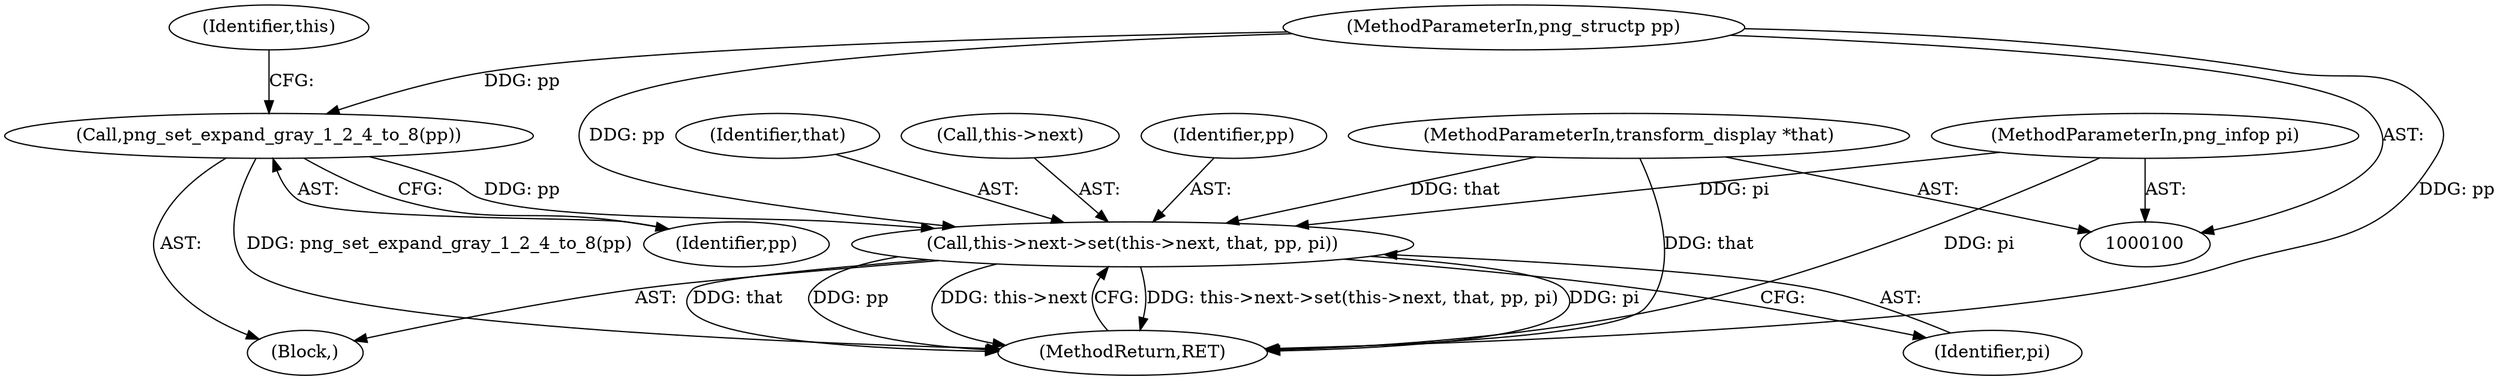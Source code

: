 digraph "1_Android_9d4853418ab2f754c2b63e091c29c5529b8b86ca_66@pointer" {
"1000108" [label="(Call,this->next->set(this->next, that, pp, pi))"];
"1000102" [label="(MethodParameterIn,transform_display *that)"];
"1000106" [label="(Call,png_set_expand_gray_1_2_4_to_8(pp))"];
"1000103" [label="(MethodParameterIn,png_structp pp)"];
"1000104" [label="(MethodParameterIn,png_infop pi)"];
"1000108" [label="(Call,this->next->set(this->next, that, pp, pi))"];
"1000104" [label="(MethodParameterIn,png_infop pi)"];
"1000115" [label="(MethodReturn,RET)"];
"1000105" [label="(Block,)"];
"1000112" [label="(Identifier,that)"];
"1000114" [label="(Identifier,pi)"];
"1000103" [label="(MethodParameterIn,png_structp pp)"];
"1000110" [label="(Identifier,this)"];
"1000109" [label="(Call,this->next)"];
"1000107" [label="(Identifier,pp)"];
"1000106" [label="(Call,png_set_expand_gray_1_2_4_to_8(pp))"];
"1000102" [label="(MethodParameterIn,transform_display *that)"];
"1000113" [label="(Identifier,pp)"];
"1000108" -> "1000105"  [label="AST: "];
"1000108" -> "1000114"  [label="CFG: "];
"1000109" -> "1000108"  [label="AST: "];
"1000112" -> "1000108"  [label="AST: "];
"1000113" -> "1000108"  [label="AST: "];
"1000114" -> "1000108"  [label="AST: "];
"1000115" -> "1000108"  [label="CFG: "];
"1000108" -> "1000115"  [label="DDG: this->next->set(this->next, that, pp, pi)"];
"1000108" -> "1000115"  [label="DDG: pi"];
"1000108" -> "1000115"  [label="DDG: that"];
"1000108" -> "1000115"  [label="DDG: pp"];
"1000108" -> "1000115"  [label="DDG: this->next"];
"1000102" -> "1000108"  [label="DDG: that"];
"1000106" -> "1000108"  [label="DDG: pp"];
"1000103" -> "1000108"  [label="DDG: pp"];
"1000104" -> "1000108"  [label="DDG: pi"];
"1000102" -> "1000100"  [label="AST: "];
"1000102" -> "1000115"  [label="DDG: that"];
"1000106" -> "1000105"  [label="AST: "];
"1000106" -> "1000107"  [label="CFG: "];
"1000107" -> "1000106"  [label="AST: "];
"1000110" -> "1000106"  [label="CFG: "];
"1000106" -> "1000115"  [label="DDG: png_set_expand_gray_1_2_4_to_8(pp)"];
"1000103" -> "1000106"  [label="DDG: pp"];
"1000103" -> "1000100"  [label="AST: "];
"1000103" -> "1000115"  [label="DDG: pp"];
"1000104" -> "1000100"  [label="AST: "];
"1000104" -> "1000115"  [label="DDG: pi"];
}
